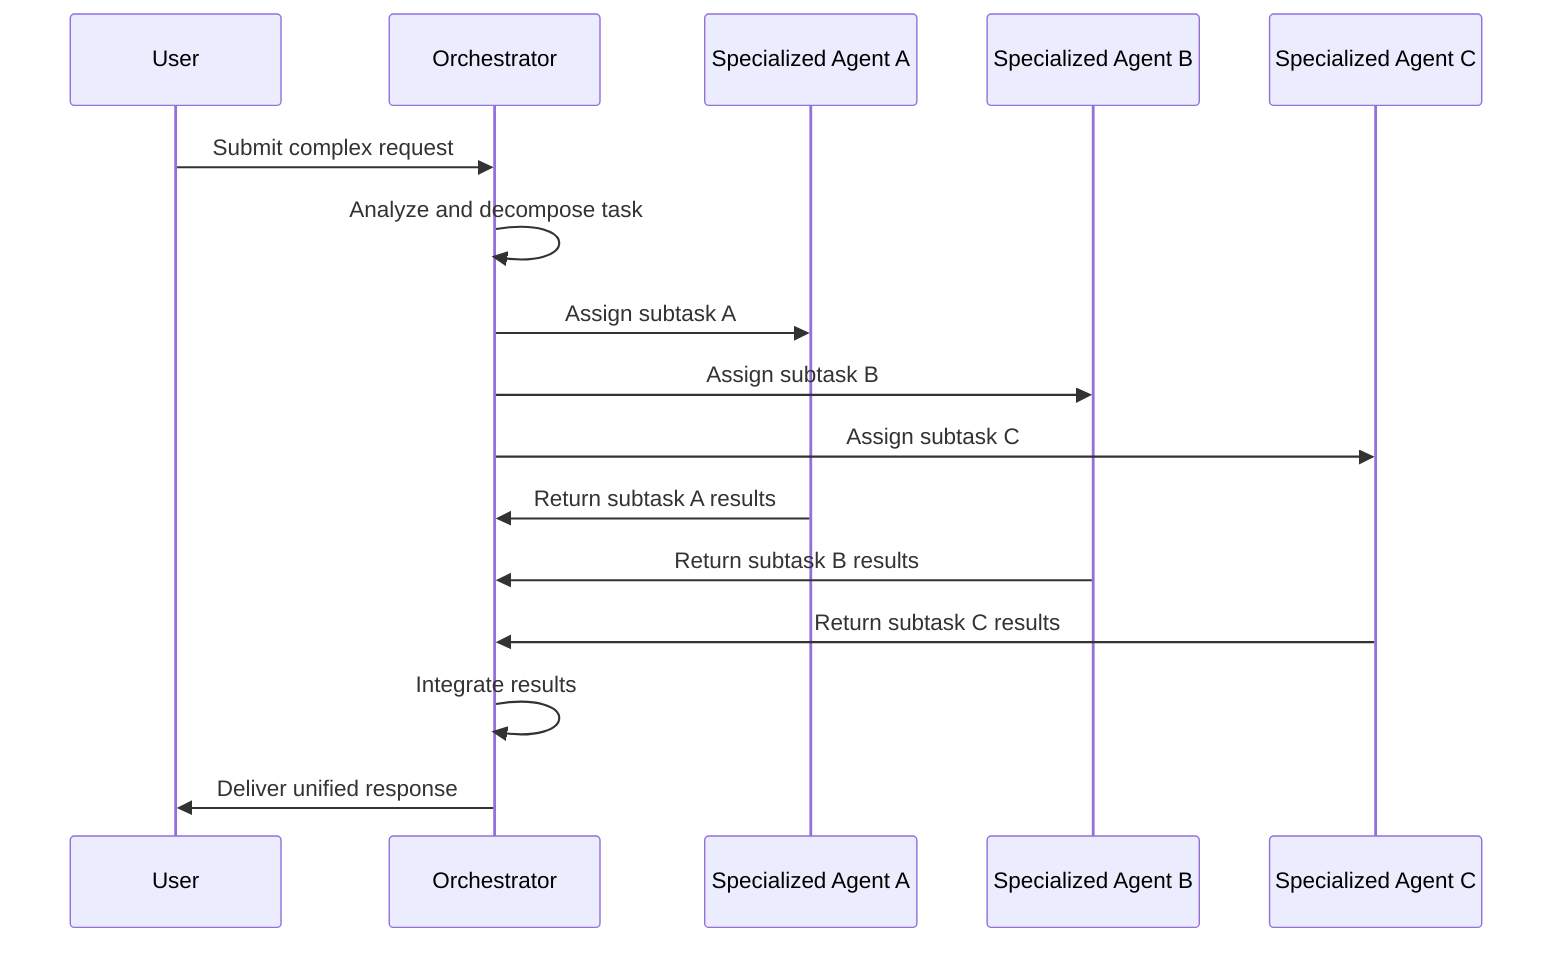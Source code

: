 sequenceDiagram
    participant User
    participant Orchestrator
    participant AgentA as Specialized Agent A
    participant AgentB as Specialized Agent B
    participant AgentC as Specialized Agent C

    User->>Orchestrator: Submit complex request
    Orchestrator->>Orchestrator: Analyze and decompose task
    Orchestrator->>AgentA: Assign subtask A
    Orchestrator->>AgentB: Assign subtask B
    Orchestrator->>AgentC: Assign subtask C

    AgentA->>Orchestrator: Return subtask A results
    AgentB->>Orchestrator: Return subtask B results
    AgentC->>Orchestrator: Return subtask C results

    Orchestrator->>Orchestrator: Integrate results
    Orchestrator->>User: Deliver unified response